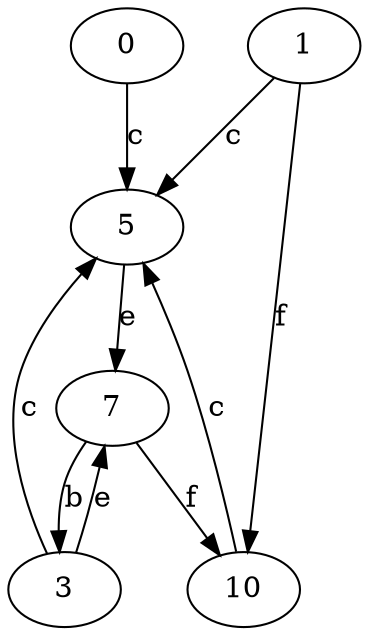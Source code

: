 strict digraph  {
0;
1;
3;
5;
7;
10;
0 -> 5  [label=c];
1 -> 5  [label=c];
1 -> 10  [label=f];
3 -> 5  [label=c];
3 -> 7  [label=e];
5 -> 7  [label=e];
7 -> 3  [label=b];
7 -> 10  [label=f];
10 -> 5  [label=c];
}
